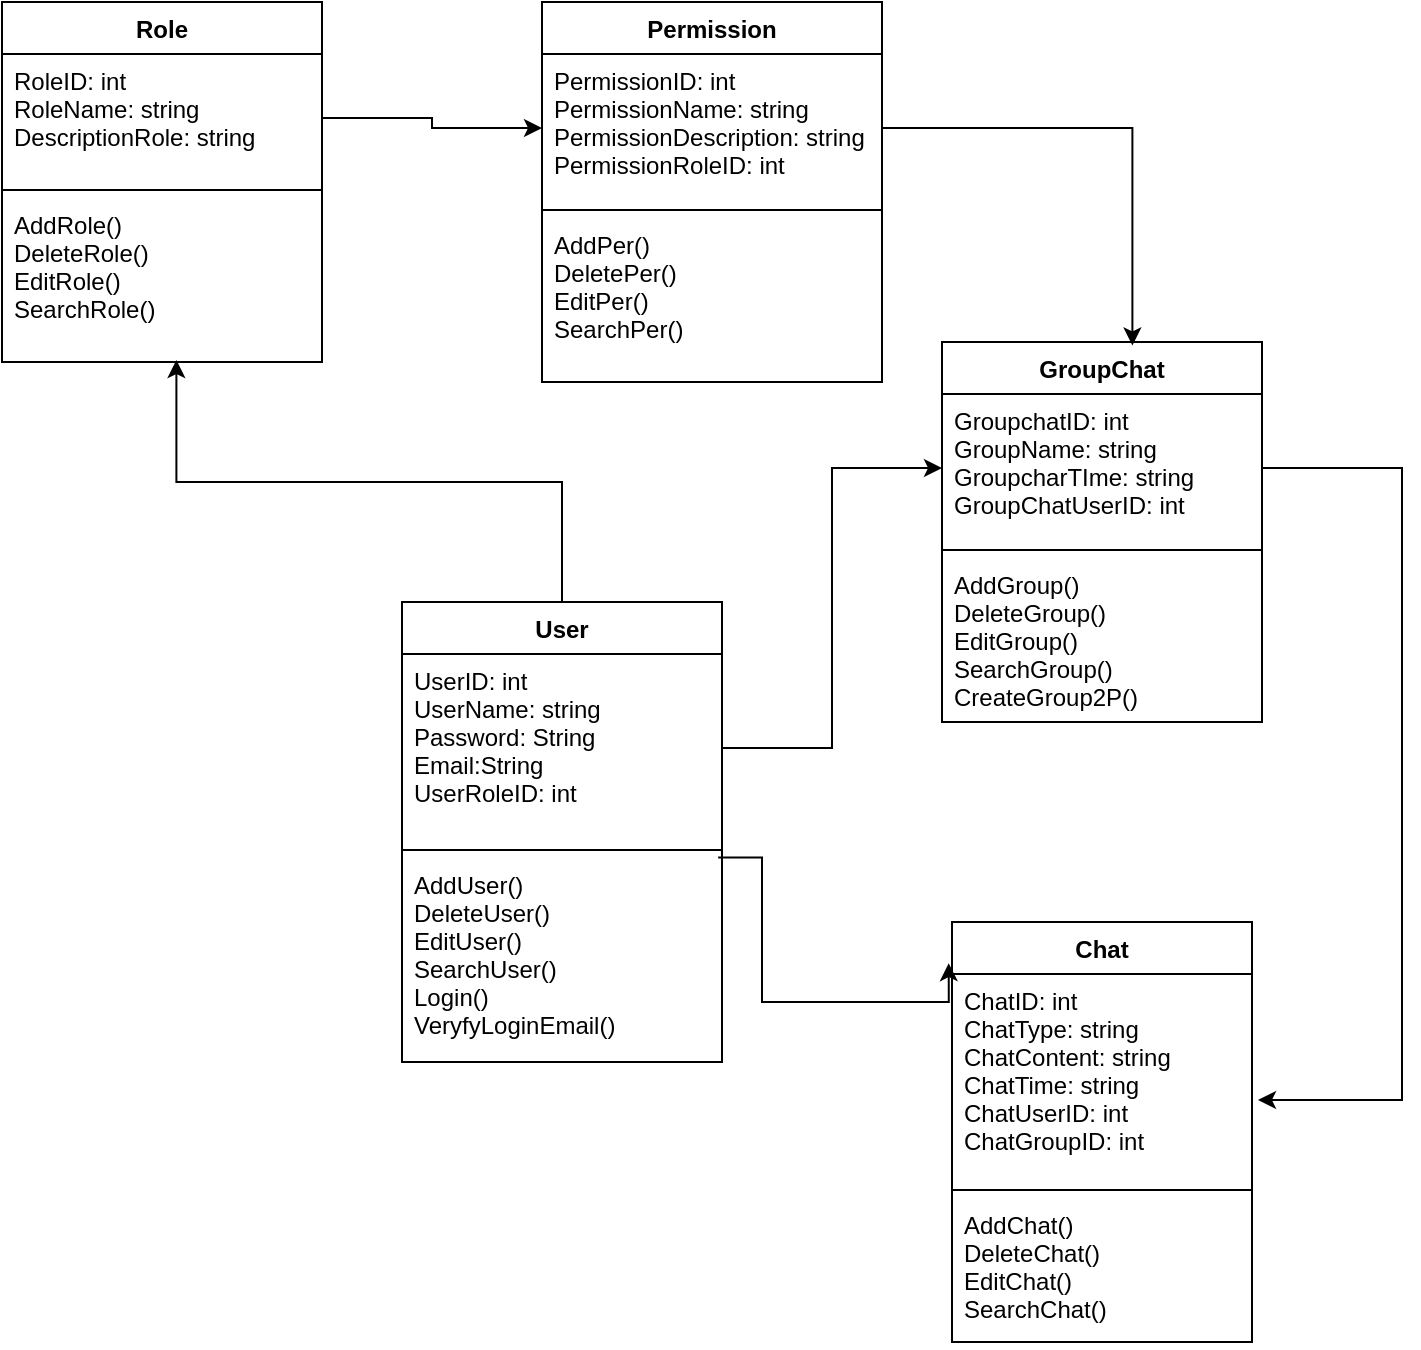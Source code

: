 <mxfile version="14.5.1" type="github">
  <diagram id="qlP3BaOP9GAPPS-wr-BX" name="Page-1">
    <mxGraphModel dx="1174" dy="548" grid="1" gridSize="10" guides="1" tooltips="1" connect="1" arrows="1" fold="1" page="1" pageScale="1" pageWidth="850" pageHeight="1100" math="0" shadow="0">
      <root>
        <mxCell id="0" />
        <mxCell id="1" parent="0" />
        <mxCell id="yPJQ_95PJlrUqlPsQjyZ-6" style="edgeStyle=orthogonalEdgeStyle;rounded=0;orthogonalLoop=1;jettySize=auto;html=1;entryX=0.545;entryY=0.988;entryDx=0;entryDy=0;entryPerimeter=0;" edge="1" parent="1" source="umiMMHW3gKxDLxaDW7x6-5" target="umiMMHW3gKxDLxaDW7x6-12">
          <mxGeometry relative="1" as="geometry" />
        </mxCell>
        <mxCell id="umiMMHW3gKxDLxaDW7x6-5" value="User" style="swimlane;fontStyle=1;align=center;verticalAlign=top;childLayout=stackLayout;horizontal=1;startSize=26;horizontalStack=0;resizeParent=1;resizeParentMax=0;resizeLast=0;collapsible=1;marginBottom=0;" parent="1" vertex="1">
          <mxGeometry x="270" y="320" width="160" height="230" as="geometry" />
        </mxCell>
        <mxCell id="umiMMHW3gKxDLxaDW7x6-6" value="UserID: int&#xa;UserName: string&#xa;Password: String&#xa;Email:String&#xa;UserRoleID: int" style="text;strokeColor=none;fillColor=none;align=left;verticalAlign=top;spacingLeft=4;spacingRight=4;overflow=hidden;rotatable=0;points=[[0,0.5],[1,0.5]];portConstraint=eastwest;" parent="umiMMHW3gKxDLxaDW7x6-5" vertex="1">
          <mxGeometry y="26" width="160" height="94" as="geometry" />
        </mxCell>
        <mxCell id="umiMMHW3gKxDLxaDW7x6-7" value="" style="line;strokeWidth=1;fillColor=none;align=left;verticalAlign=middle;spacingTop=-1;spacingLeft=3;spacingRight=3;rotatable=0;labelPosition=right;points=[];portConstraint=eastwest;" parent="umiMMHW3gKxDLxaDW7x6-5" vertex="1">
          <mxGeometry y="120" width="160" height="8" as="geometry" />
        </mxCell>
        <mxCell id="umiMMHW3gKxDLxaDW7x6-8" value="AddUser()&#xa;DeleteUser()&#xa;EditUser()&#xa;SearchUser()&#xa;Login()&#xa;VeryfyLoginEmail()&#xa;" style="text;strokeColor=none;fillColor=none;align=left;verticalAlign=top;spacingLeft=4;spacingRight=4;overflow=hidden;rotatable=0;points=[[0,0.5],[1,0.5]];portConstraint=eastwest;" parent="umiMMHW3gKxDLxaDW7x6-5" vertex="1">
          <mxGeometry y="128" width="160" height="102" as="geometry" />
        </mxCell>
        <mxCell id="umiMMHW3gKxDLxaDW7x6-9" value="Role" style="swimlane;fontStyle=1;align=center;verticalAlign=top;childLayout=stackLayout;horizontal=1;startSize=26;horizontalStack=0;resizeParent=1;resizeParentMax=0;resizeLast=0;collapsible=1;marginBottom=0;" parent="1" vertex="1">
          <mxGeometry x="70" y="20" width="160" height="180" as="geometry" />
        </mxCell>
        <mxCell id="umiMMHW3gKxDLxaDW7x6-10" value="RoleID: int&#xa;RoleName: string&#xa;DescriptionRole: string" style="text;strokeColor=none;fillColor=none;align=left;verticalAlign=top;spacingLeft=4;spacingRight=4;overflow=hidden;rotatable=0;points=[[0,0.5],[1,0.5]];portConstraint=eastwest;" parent="umiMMHW3gKxDLxaDW7x6-9" vertex="1">
          <mxGeometry y="26" width="160" height="64" as="geometry" />
        </mxCell>
        <mxCell id="umiMMHW3gKxDLxaDW7x6-11" value="" style="line;strokeWidth=1;fillColor=none;align=left;verticalAlign=middle;spacingTop=-1;spacingLeft=3;spacingRight=3;rotatable=0;labelPosition=right;points=[];portConstraint=eastwest;" parent="umiMMHW3gKxDLxaDW7x6-9" vertex="1">
          <mxGeometry y="90" width="160" height="8" as="geometry" />
        </mxCell>
        <mxCell id="umiMMHW3gKxDLxaDW7x6-12" value="AddRole()&#xa;DeleteRole()&#xa;EditRole()&#xa;SearchRole()" style="text;strokeColor=none;fillColor=none;align=left;verticalAlign=top;spacingLeft=4;spacingRight=4;overflow=hidden;rotatable=0;points=[[0,0.5],[1,0.5]];portConstraint=eastwest;" parent="umiMMHW3gKxDLxaDW7x6-9" vertex="1">
          <mxGeometry y="98" width="160" height="82" as="geometry" />
        </mxCell>
        <mxCell id="umiMMHW3gKxDLxaDW7x6-13" value="Permission" style="swimlane;fontStyle=1;align=center;verticalAlign=top;childLayout=stackLayout;horizontal=1;startSize=26;horizontalStack=0;resizeParent=1;resizeParentMax=0;resizeLast=0;collapsible=1;marginBottom=0;" parent="1" vertex="1">
          <mxGeometry x="340" y="20" width="170" height="190" as="geometry" />
        </mxCell>
        <mxCell id="umiMMHW3gKxDLxaDW7x6-14" value="PermissionID: int&#xa;PermissionName: string&#xa;PermissionDescription: string&#xa;PermissionRoleID: int" style="text;strokeColor=none;fillColor=none;align=left;verticalAlign=top;spacingLeft=4;spacingRight=4;overflow=hidden;rotatable=0;points=[[0,0.5],[1,0.5]];portConstraint=eastwest;" parent="umiMMHW3gKxDLxaDW7x6-13" vertex="1">
          <mxGeometry y="26" width="170" height="74" as="geometry" />
        </mxCell>
        <mxCell id="umiMMHW3gKxDLxaDW7x6-15" value="" style="line;strokeWidth=1;fillColor=none;align=left;verticalAlign=middle;spacingTop=-1;spacingLeft=3;spacingRight=3;rotatable=0;labelPosition=right;points=[];portConstraint=eastwest;" parent="umiMMHW3gKxDLxaDW7x6-13" vertex="1">
          <mxGeometry y="100" width="170" height="8" as="geometry" />
        </mxCell>
        <mxCell id="umiMMHW3gKxDLxaDW7x6-16" value="AddPer()&#xa;DeletePer()&#xa;EditPer()&#xa;SearchPer()" style="text;strokeColor=none;fillColor=none;align=left;verticalAlign=top;spacingLeft=4;spacingRight=4;overflow=hidden;rotatable=0;points=[[0,0.5],[1,0.5]];portConstraint=eastwest;" parent="umiMMHW3gKxDLxaDW7x6-13" vertex="1">
          <mxGeometry y="108" width="170" height="82" as="geometry" />
        </mxCell>
        <mxCell id="umiMMHW3gKxDLxaDW7x6-17" value="Chat" style="swimlane;fontStyle=1;align=center;verticalAlign=top;childLayout=stackLayout;horizontal=1;startSize=26;horizontalStack=0;resizeParent=1;resizeParentMax=0;resizeLast=0;collapsible=1;marginBottom=0;" parent="1" vertex="1">
          <mxGeometry x="545" y="480" width="150" height="210" as="geometry" />
        </mxCell>
        <mxCell id="umiMMHW3gKxDLxaDW7x6-18" value="ChatID: int&#xa;ChatType: string&#xa;ChatContent: string&#xa;ChatTime: string&#xa;ChatUserID: int&#xa;ChatGroupID: int" style="text;strokeColor=none;fillColor=none;align=left;verticalAlign=top;spacingLeft=4;spacingRight=4;overflow=hidden;rotatable=0;points=[[0,0.5],[1,0.5]];portConstraint=eastwest;" parent="umiMMHW3gKxDLxaDW7x6-17" vertex="1">
          <mxGeometry y="26" width="150" height="104" as="geometry" />
        </mxCell>
        <mxCell id="umiMMHW3gKxDLxaDW7x6-19" value="" style="line;strokeWidth=1;fillColor=none;align=left;verticalAlign=middle;spacingTop=-1;spacingLeft=3;spacingRight=3;rotatable=0;labelPosition=right;points=[];portConstraint=eastwest;" parent="umiMMHW3gKxDLxaDW7x6-17" vertex="1">
          <mxGeometry y="130" width="150" height="8" as="geometry" />
        </mxCell>
        <mxCell id="umiMMHW3gKxDLxaDW7x6-20" value="AddChat()&#xa;DeleteChat()&#xa;EditChat()&#xa;SearchChat()" style="text;strokeColor=none;fillColor=none;align=left;verticalAlign=top;spacingLeft=4;spacingRight=4;overflow=hidden;rotatable=0;points=[[0,0.5],[1,0.5]];portConstraint=eastwest;" parent="umiMMHW3gKxDLxaDW7x6-17" vertex="1">
          <mxGeometry y="138" width="150" height="72" as="geometry" />
        </mxCell>
        <mxCell id="umiMMHW3gKxDLxaDW7x6-21" value="GroupChat" style="swimlane;fontStyle=1;align=center;verticalAlign=top;childLayout=stackLayout;horizontal=1;startSize=26;horizontalStack=0;resizeParent=1;resizeParentMax=0;resizeLast=0;collapsible=1;marginBottom=0;" parent="1" vertex="1">
          <mxGeometry x="540" y="190" width="160" height="190" as="geometry" />
        </mxCell>
        <mxCell id="umiMMHW3gKxDLxaDW7x6-22" value="GroupchatID: int&#xa;GroupName: string&#xa;GroupcharTIme: string&#xa;GroupChatUserID: int" style="text;strokeColor=none;fillColor=none;align=left;verticalAlign=top;spacingLeft=4;spacingRight=4;overflow=hidden;rotatable=0;points=[[0,0.5],[1,0.5]];portConstraint=eastwest;" parent="umiMMHW3gKxDLxaDW7x6-21" vertex="1">
          <mxGeometry y="26" width="160" height="74" as="geometry" />
        </mxCell>
        <mxCell id="umiMMHW3gKxDLxaDW7x6-23" value="" style="line;strokeWidth=1;fillColor=none;align=left;verticalAlign=middle;spacingTop=-1;spacingLeft=3;spacingRight=3;rotatable=0;labelPosition=right;points=[];portConstraint=eastwest;" parent="umiMMHW3gKxDLxaDW7x6-21" vertex="1">
          <mxGeometry y="100" width="160" height="8" as="geometry" />
        </mxCell>
        <mxCell id="umiMMHW3gKxDLxaDW7x6-24" value="AddGroup()&#xa;DeleteGroup()&#xa;EditGroup()&#xa;SearchGroup()&#xa;CreateGroup2P()" style="text;strokeColor=none;fillColor=none;align=left;verticalAlign=top;spacingLeft=4;spacingRight=4;overflow=hidden;rotatable=0;points=[[0,0.5],[1,0.5]];portConstraint=eastwest;" parent="umiMMHW3gKxDLxaDW7x6-21" vertex="1">
          <mxGeometry y="108" width="160" height="82" as="geometry" />
        </mxCell>
        <mxCell id="yPJQ_95PJlrUqlPsQjyZ-7" style="edgeStyle=orthogonalEdgeStyle;rounded=0;orthogonalLoop=1;jettySize=auto;html=1;entryX=0;entryY=0.5;entryDx=0;entryDy=0;" edge="1" parent="1" source="umiMMHW3gKxDLxaDW7x6-10" target="umiMMHW3gKxDLxaDW7x6-14">
          <mxGeometry relative="1" as="geometry" />
        </mxCell>
        <mxCell id="yPJQ_95PJlrUqlPsQjyZ-18" style="edgeStyle=orthogonalEdgeStyle;rounded=0;orthogonalLoop=1;jettySize=auto;html=1;entryX=0;entryY=0.5;entryDx=0;entryDy=0;" edge="1" parent="1" source="umiMMHW3gKxDLxaDW7x6-6" target="umiMMHW3gKxDLxaDW7x6-22">
          <mxGeometry relative="1" as="geometry" />
        </mxCell>
        <mxCell id="yPJQ_95PJlrUqlPsQjyZ-19" style="edgeStyle=orthogonalEdgeStyle;rounded=0;orthogonalLoop=1;jettySize=auto;html=1;entryX=-0.011;entryY=0.098;entryDx=0;entryDy=0;entryPerimeter=0;exitX=0.988;exitY=-0.002;exitDx=0;exitDy=0;exitPerimeter=0;" edge="1" parent="1" source="umiMMHW3gKxDLxaDW7x6-8" target="umiMMHW3gKxDLxaDW7x6-17">
          <mxGeometry relative="1" as="geometry">
            <Array as="points">
              <mxPoint x="450" y="448" />
              <mxPoint x="450" y="520" />
              <mxPoint x="543" y="520" />
            </Array>
          </mxGeometry>
        </mxCell>
        <mxCell id="yPJQ_95PJlrUqlPsQjyZ-20" style="edgeStyle=orthogonalEdgeStyle;rounded=0;orthogonalLoop=1;jettySize=auto;html=1;" edge="1" parent="1" source="umiMMHW3gKxDLxaDW7x6-22">
          <mxGeometry relative="1" as="geometry">
            <mxPoint x="698" y="569" as="targetPoint" />
            <Array as="points">
              <mxPoint x="770" y="253" />
              <mxPoint x="770" y="569" />
            </Array>
          </mxGeometry>
        </mxCell>
        <mxCell id="yPJQ_95PJlrUqlPsQjyZ-21" style="edgeStyle=orthogonalEdgeStyle;rounded=0;orthogonalLoop=1;jettySize=auto;html=1;entryX=0.595;entryY=0.009;entryDx=0;entryDy=0;entryPerimeter=0;" edge="1" parent="1" source="umiMMHW3gKxDLxaDW7x6-14" target="umiMMHW3gKxDLxaDW7x6-21">
          <mxGeometry relative="1" as="geometry" />
        </mxCell>
      </root>
    </mxGraphModel>
  </diagram>
</mxfile>
